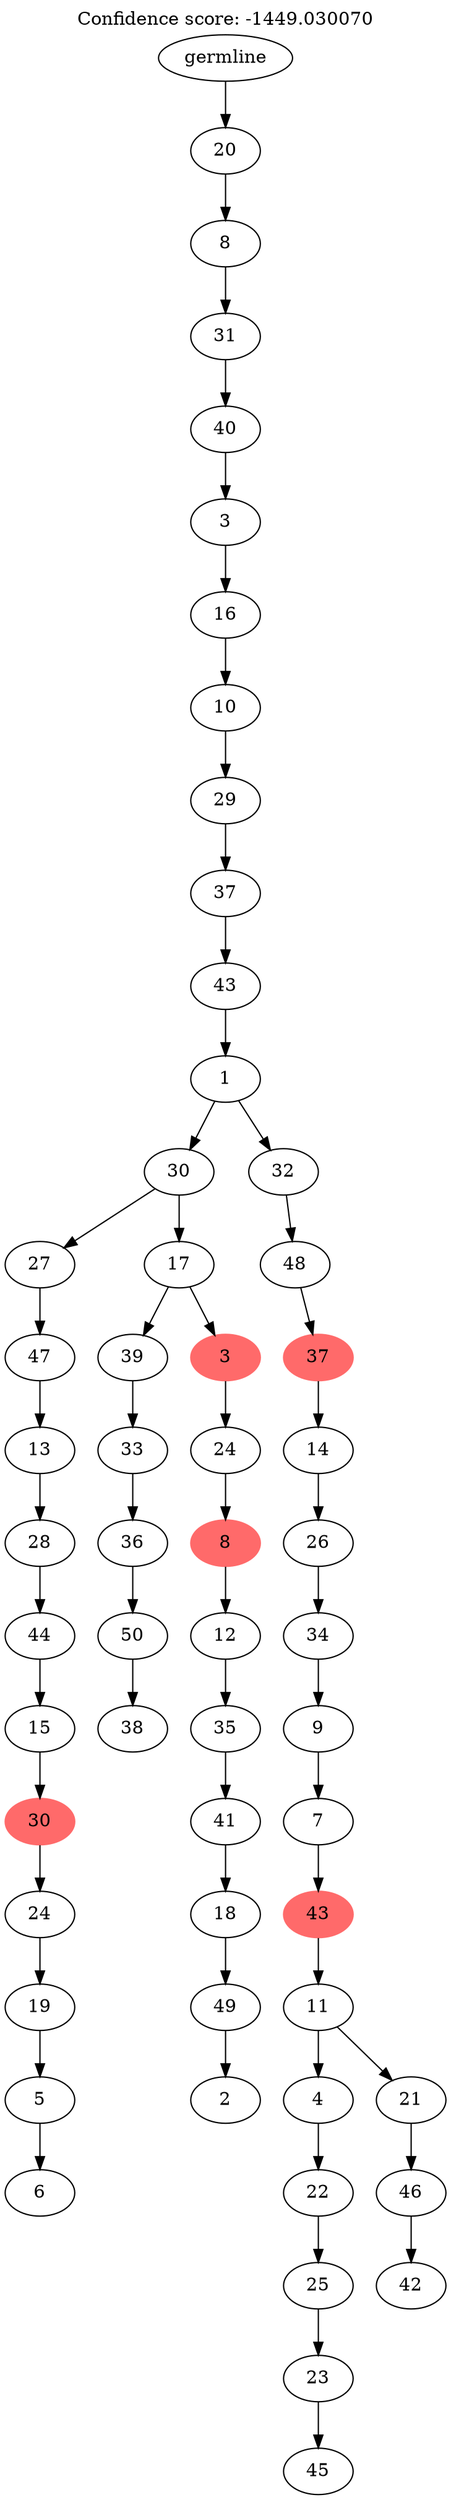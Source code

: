 digraph g {
	"55" -> "56";
	"56" [label="6"];
	"54" -> "55";
	"55" [label="5"];
	"53" -> "54";
	"54" [label="19"];
	"52" -> "53";
	"53" [label="24"];
	"51" -> "52";
	"52" [color=indianred1, style=filled, label="30"];
	"50" -> "51";
	"51" [label="15"];
	"49" -> "50";
	"50" [label="44"];
	"48" -> "49";
	"49" [label="28"];
	"47" -> "48";
	"48" [label="13"];
	"46" -> "47";
	"47" [label="47"];
	"44" -> "45";
	"45" [label="38"];
	"43" -> "44";
	"44" [label="50"];
	"42" -> "43";
	"43" [label="36"];
	"41" -> "42";
	"42" [label="33"];
	"39" -> "40";
	"40" [label="2"];
	"38" -> "39";
	"39" [label="49"];
	"37" -> "38";
	"38" [label="18"];
	"36" -> "37";
	"37" [label="41"];
	"35" -> "36";
	"36" [label="35"];
	"34" -> "35";
	"35" [label="12"];
	"33" -> "34";
	"34" [color=indianred1, style=filled, label="8"];
	"32" -> "33";
	"33" [label="24"];
	"31" -> "32";
	"32" [color=indianred1, style=filled, label="3"];
	"31" -> "41";
	"41" [label="39"];
	"30" -> "31";
	"31" [label="17"];
	"30" -> "46";
	"46" [label="27"];
	"28" -> "29";
	"29" [label="45"];
	"27" -> "28";
	"28" [label="23"];
	"26" -> "27";
	"27" [label="25"];
	"25" -> "26";
	"26" [label="22"];
	"23" -> "24";
	"24" [label="42"];
	"22" -> "23";
	"23" [label="46"];
	"21" -> "22";
	"22" [label="21"];
	"21" -> "25";
	"25" [label="4"];
	"20" -> "21";
	"21" [label="11"];
	"19" -> "20";
	"20" [color=indianred1, style=filled, label="43"];
	"18" -> "19";
	"19" [label="7"];
	"17" -> "18";
	"18" [label="9"];
	"16" -> "17";
	"17" [label="34"];
	"15" -> "16";
	"16" [label="26"];
	"14" -> "15";
	"15" [label="14"];
	"13" -> "14";
	"14" [color=indianred1, style=filled, label="37"];
	"12" -> "13";
	"13" [label="48"];
	"11" -> "12";
	"12" [label="32"];
	"11" -> "30";
	"30" [label="30"];
	"10" -> "11";
	"11" [label="1"];
	"9" -> "10";
	"10" [label="43"];
	"8" -> "9";
	"9" [label="37"];
	"7" -> "8";
	"8" [label="29"];
	"6" -> "7";
	"7" [label="10"];
	"5" -> "6";
	"6" [label="16"];
	"4" -> "5";
	"5" [label="3"];
	"3" -> "4";
	"4" [label="40"];
	"2" -> "3";
	"3" [label="31"];
	"1" -> "2";
	"2" [label="8"];
	"0" -> "1";
	"1" [label="20"];
	"0" [label="germline"];
	labelloc="t";
	label="Confidence score: -1449.030070";
}
